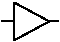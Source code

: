 #FIG 3.2
Landscape
Center
Metric
A4      
100.00
Single
-2
1200 2
2 1 0 1 0 -1 0 0 -1 0.000 0 0 -1 0 0 2
	 790 495 855 495
2 1 0 1 0 -1 0 0 -1 0.000 0 0 -1 0 0 2
	 540 495 450 495
2 1 0 1 0 -1 0 0 -1 0.000 1 0 -1 0 0 4
	 790 495 540 360 540 630 790 495
